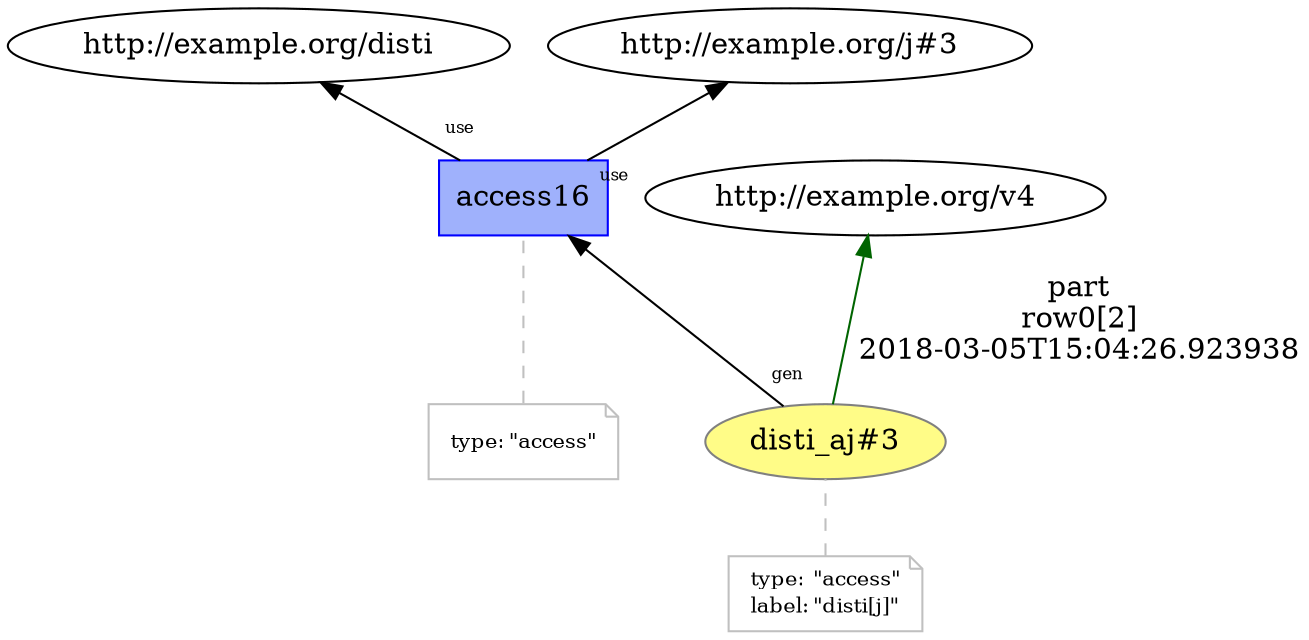digraph "PROV" { size="16,12"; rankdir="BT";
"http://example.org/disti_aj#3" [fillcolor="#FFFC87",color="#808080",style="filled",label="disti_aj#3",URL="http://example.org/disti_aj#3"]
"-attrs0" [color="gray",shape="note",fontsize="10",fontcolor="black",label=<<TABLE cellpadding="0" border="0">
	<TR>
	    <TD align="left">type:</TD>
	    <TD align="left">&quot;access&quot;</TD>
	</TR>
	<TR>
	    <TD align="left">label:</TD>
	    <TD align="left">&quot;disti[j]&quot;</TD>
	</TR>
</TABLE>>]
"-attrs0" -> "http://example.org/disti_aj#3" [color="gray",style="dashed",arrowhead="none"]
"http://example.org/disti_aj#3" -> "http://example.org/v4" [labelfontsize="8",labeldistance="1.5",color="darkgreen",labelangle="60.0",rotation="20",label="part
row0[2]
2018-03-05T15:04:26.923938"]
"http://example.org/access16" [fillcolor="#9FB1FC",color="#0000FF",shape="polygon",sides="4",style="filled",label="access16",URL="http://example.org/access16"]
"-attrs1" [color="gray",shape="note",fontsize="10",fontcolor="black",label=<<TABLE cellpadding="0" border="0">
	<TR>
	    <TD align="left">type:</TD>
	    <TD align="left">&quot;access&quot;</TD>
	</TR>
</TABLE>>]
"-attrs1" -> "http://example.org/access16" [color="gray",style="dashed",arrowhead="none"]
"http://example.org/access16" -> "http://example.org/disti" [labelfontsize="8",labeldistance="1.5",labelangle="60.0",rotation="20",taillabel="use"]
"http://example.org/access16" -> "http://example.org/j#3" [labelfontsize="8",labeldistance="1.5",labelangle="60.0",rotation="20",taillabel="use"]
"http://example.org/disti_aj#3" -> "http://example.org/access16" [labelfontsize="8",labeldistance="1.5",labelangle="60.0",rotation="20",taillabel="gen"]
}